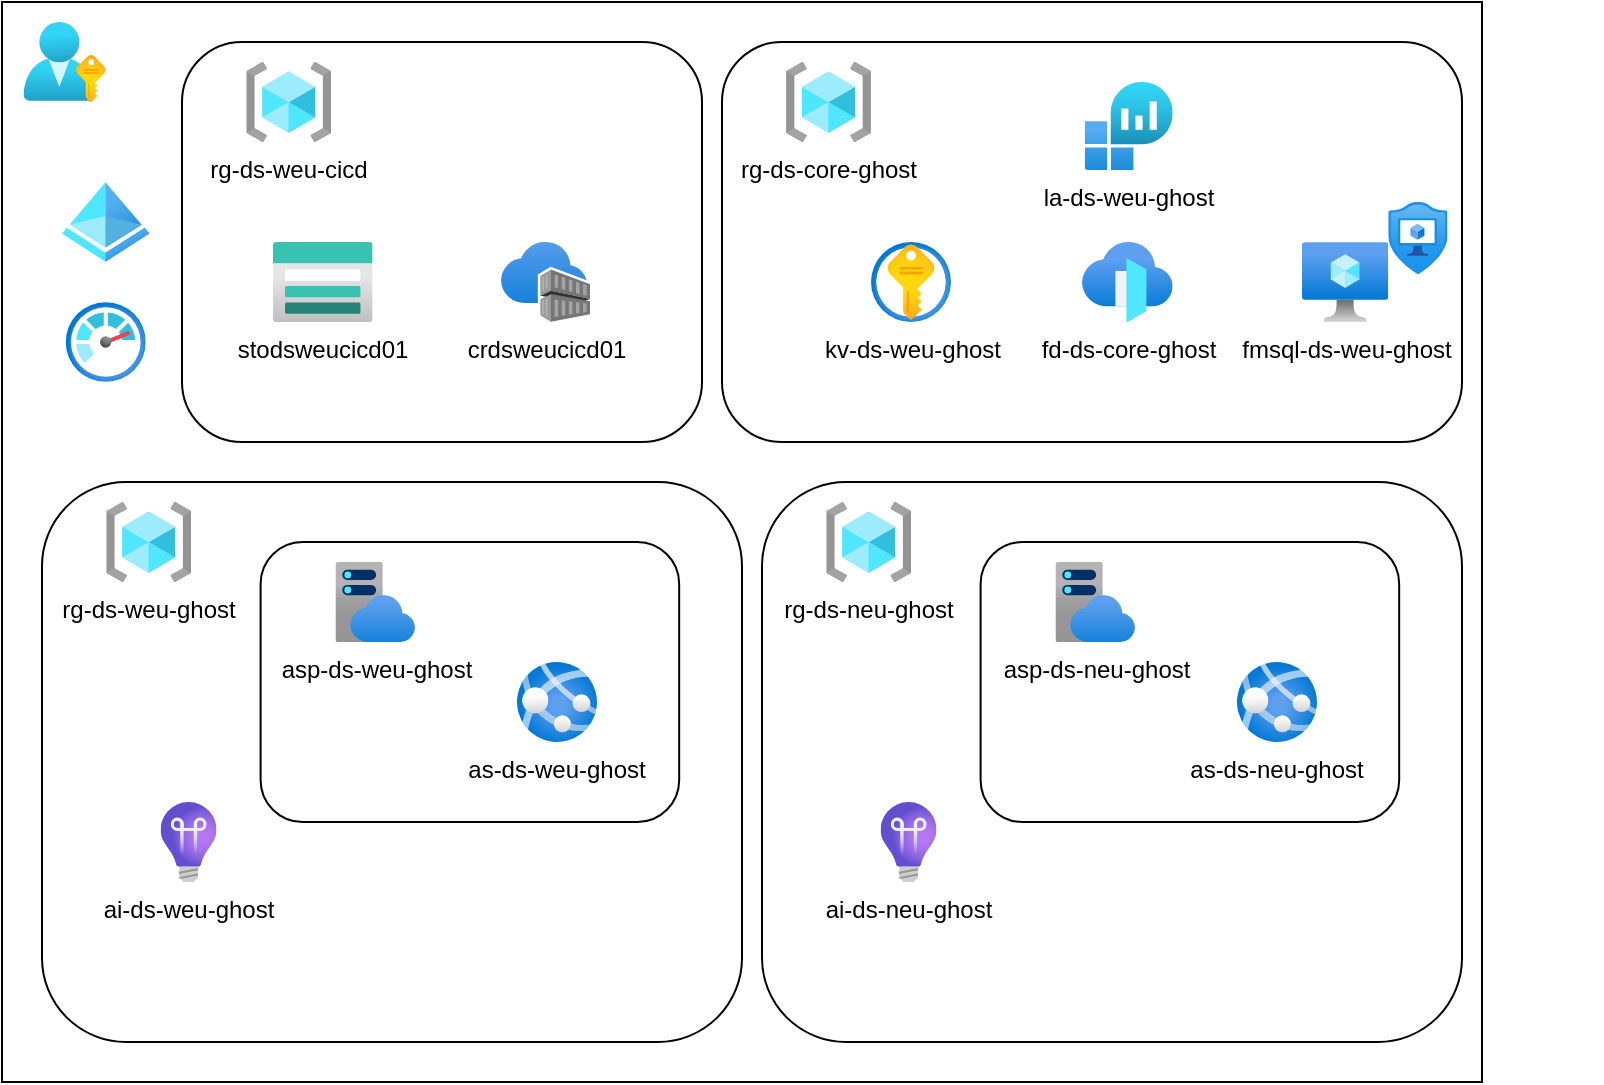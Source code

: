 <mxfile version="15.8.4" type="device"><diagram id="Xwc-8k9I9cX0RpszZhiw" name="Page-1"><mxGraphModel dx="792" dy="1479" grid="1" gridSize="10" guides="1" tooltips="1" connect="1" arrows="1" fold="1" page="1" pageScale="1" pageWidth="827" pageHeight="583" math="0" shadow="0"><root><mxCell id="0"/><mxCell id="1" parent="0"/><mxCell id="GZcdBSaOcEM8M7cb5t2S-25" value="" style="shape=image;html=1;verticalAlign=top;verticalLabelPosition=bottom;labelBackgroundColor=#ffffff;imageAspect=0;aspect=fixed;image=https://cdn4.iconfinder.com/data/icons/ionicons/512/icon-social-github-128.png" parent="1" vertex="1"><mxGeometry x="760" y="10" width="40" height="40" as="geometry"/></mxCell><mxCell id="GZcdBSaOcEM8M7cb5t2S-27" value="" style="rounded=0;whiteSpace=wrap;html=1;labelBackgroundColor=rgba(255, 255, 255, 1);verticalAlign=top;" parent="1" vertex="1"><mxGeometry width="740" height="540" as="geometry"/></mxCell><mxCell id="GZcdBSaOcEM8M7cb5t2S-20" value="" style="aspect=fixed;html=1;points=[];align=center;image;fontSize=12;image=img/lib/azure2/azure_stack/User_Subscriptions.svg;labelBackgroundColor=rgba(255, 255, 255, 1);" parent="1" vertex="1"><mxGeometry x="10.704" y="10" width="41.21" height="40" as="geometry"/></mxCell><mxCell id="GZcdBSaOcEM8M7cb5t2S-21" value="" style="aspect=fixed;html=1;points=[];align=center;image;fontSize=12;image=img/lib/azure2/identity/Azure_Active_Directory.svg;labelBackgroundColor=rgba(255, 255, 255, 1);" parent="1" vertex="1"><mxGeometry x="29.997" y="90" width="43.75" height="40" as="geometry"/></mxCell><mxCell id="t2bAtpmH4g_VrG2YjtOh-42" value="" style="rounded=1;whiteSpace=wrap;html=1;" parent="1" vertex="1"><mxGeometry x="20" y="240" width="350" height="280" as="geometry"/></mxCell><mxCell id="t2bAtpmH4g_VrG2YjtOh-43" value="rg-ds-weu-ghost" style="aspect=fixed;html=1;points=[];align=center;image;fontSize=12;image=img/lib/azure2/general/Resource_Groups.svg;labelBackgroundColor=rgba(255, 255, 255, 1);" parent="1" vertex="1"><mxGeometry x="52.111" y="250" width="42.5" height="40" as="geometry"/></mxCell><mxCell id="t2bAtpmH4g_VrG2YjtOh-44" value="" style="rounded=1;whiteSpace=wrap;html=1;labelBackgroundColor=rgba(255, 255, 255, 1);verticalAlign=top;" parent="1" vertex="1"><mxGeometry x="129.3" y="270" width="209.29" height="140" as="geometry"/></mxCell><mxCell id="t2bAtpmH4g_VrG2YjtOh-45" value="asp-ds-weu-ghost" style="aspect=fixed;html=1;points=[];align=center;image;fontSize=12;image=img/lib/azure2/app_services/App_Service_Plans.svg;labelBackgroundColor=rgba(255, 255, 255, 1);" parent="1" vertex="1"><mxGeometry x="166.63" y="280" width="40" height="40" as="geometry"/></mxCell><mxCell id="t2bAtpmH4g_VrG2YjtOh-46" value="ai-ds-weu-ghost" style="aspect=fixed;html=1;points=[];align=center;image;fontSize=12;image=img/lib/azure2/devops/Application_Insights.svg;" parent="1" vertex="1"><mxGeometry x="79.304" y="400" width="27.94" height="40" as="geometry"/></mxCell><mxCell id="t2bAtpmH4g_VrG2YjtOh-47" value="as-ds-weu-ghost" style="aspect=fixed;html=1;points=[];align=center;image;fontSize=12;image=img/lib/azure2/containers/App_Services.svg;" parent="1" vertex="1"><mxGeometry x="257.491" y="330" width="40" height="40" as="geometry"/></mxCell><mxCell id="t2bAtpmH4g_VrG2YjtOh-48" value="" style="aspect=fixed;html=1;points=[];align=center;image;fontSize=12;image=img/lib/azure2/management_governance/Monitor.svg;" parent="1" vertex="1"><mxGeometry x="31.87" y="150" width="40" height="40" as="geometry"/></mxCell><mxCell id="M9knesMW-moFMF7dzm87-1" value="" style="rounded=1;whiteSpace=wrap;html=1;" parent="1" vertex="1"><mxGeometry x="360" y="20" width="370" height="200" as="geometry"/></mxCell><mxCell id="M9knesMW-moFMF7dzm87-2" value="rg-ds-core-ghost" style="aspect=fixed;html=1;points=[];align=center;image;fontSize=12;image=img/lib/azure2/general/Resource_Groups.svg;labelBackgroundColor=rgba(255, 255, 255, 1);" parent="1" vertex="1"><mxGeometry x="392.005" y="30" width="42.5" height="40" as="geometry"/></mxCell><mxCell id="GZcdBSaOcEM8M7cb5t2S-1" value="" style="rounded=1;whiteSpace=wrap;html=1;" parent="1" vertex="1"><mxGeometry x="90" y="20" width="260" height="200" as="geometry"/></mxCell><mxCell id="GZcdBSaOcEM8M7cb5t2S-22" value="rg-ds-weu-cicd" style="aspect=fixed;html=1;points=[];align=center;image;fontSize=12;image=img/lib/azure2/general/Resource_Groups.svg;labelBackgroundColor=rgba(255, 255, 255, 1);" parent="1" vertex="1"><mxGeometry x="122.115" y="30" width="42.5" height="40" as="geometry"/></mxCell><mxCell id="GZcdBSaOcEM8M7cb5t2S-33" value="" style="group" parent="1" vertex="1" connectable="0"><mxGeometry x="129.999" y="120" width="64.225" height="70" as="geometry"/></mxCell><mxCell id="GZcdBSaOcEM8M7cb5t2S-3" value="stodsweucicd01" style="aspect=fixed;html=1;points=[];align=center;image;fontSize=12;image=img/lib/azure2/storage/Storage_Accounts.svg;" parent="GZcdBSaOcEM8M7cb5t2S-33" vertex="1"><mxGeometry x="5.352" width="50" height="40" as="geometry"/></mxCell><mxCell id="GZcdBSaOcEM8M7cb5t2S-35" value="" style="group" parent="1" vertex="1" connectable="0"><mxGeometry x="241.265" y="120" width="64.225" height="70" as="geometry"/></mxCell><mxCell id="GZcdBSaOcEM8M7cb5t2S-6" value="crdsweucicd01" style="aspect=fixed;html=1;points=[];align=center;image;fontSize=12;image=img/lib/azure2/containers/Container_Registries.svg;" parent="GZcdBSaOcEM8M7cb5t2S-35" vertex="1"><mxGeometry x="8.242" width="44.59" height="40" as="geometry"/></mxCell><mxCell id="GZcdBSaOcEM8M7cb5t2S-17" value="kv-ds-weu-ghost" style="aspect=fixed;html=1;points=[];align=center;image;fontSize=12;image=img/lib/azure2/security/Key_Vaults.svg;labelBackgroundColor=rgba(255, 255, 255, 1);" parent="1" vertex="1"><mxGeometry x="434.5" y="120" width="40" height="40" as="geometry"/></mxCell><mxCell id="M9knesMW-moFMF7dzm87-3" value="fmsql-ds-weu-ghost" style="aspect=fixed;html=1;points=[];align=center;image;fontSize=12;image=img/lib/azure2/compute/Virtual_Machine.svg;" parent="1" vertex="1"><mxGeometry x="650" y="120" width="43.13" height="40" as="geometry"/></mxCell><mxCell id="M9knesMW-moFMF7dzm87-4" value="fd-ds-core-ghost" style="aspect=fixed;html=1;points=[];align=center;image;fontSize=12;image=img/lib/azure2/networking/Front_Doors.svg;" parent="1" vertex="1"><mxGeometry x="540" y="120" width="45.34" height="40" as="geometry"/></mxCell><mxCell id="M9knesMW-moFMF7dzm87-6" value="" style="rounded=1;whiteSpace=wrap;html=1;" parent="1" vertex="1"><mxGeometry x="380" y="240" width="350" height="280" as="geometry"/></mxCell><mxCell id="M9knesMW-moFMF7dzm87-7" value="rg-ds-neu-ghost" style="aspect=fixed;html=1;points=[];align=center;image;fontSize=12;image=img/lib/azure2/general/Resource_Groups.svg;labelBackgroundColor=rgba(255, 255, 255, 1);" parent="1" vertex="1"><mxGeometry x="412.111" y="250" width="42.5" height="40" as="geometry"/></mxCell><mxCell id="M9knesMW-moFMF7dzm87-8" value="" style="rounded=1;whiteSpace=wrap;html=1;labelBackgroundColor=rgba(255, 255, 255, 1);verticalAlign=top;" parent="1" vertex="1"><mxGeometry x="489.3" y="270" width="209.29" height="140" as="geometry"/></mxCell><mxCell id="M9knesMW-moFMF7dzm87-9" value="asp-ds-neu-ghost" style="aspect=fixed;html=1;points=[];align=center;image;fontSize=12;image=img/lib/azure2/app_services/App_Service_Plans.svg;labelBackgroundColor=rgba(255, 255, 255, 1);" parent="1" vertex="1"><mxGeometry x="526.63" y="280" width="40" height="40" as="geometry"/></mxCell><mxCell id="M9knesMW-moFMF7dzm87-10" value="ai-ds-neu-ghost" style="aspect=fixed;html=1;points=[];align=center;image;fontSize=12;image=img/lib/azure2/devops/Application_Insights.svg;" parent="1" vertex="1"><mxGeometry x="439.304" y="400" width="27.94" height="40" as="geometry"/></mxCell><mxCell id="M9knesMW-moFMF7dzm87-11" value="as-ds-neu-ghost" style="aspect=fixed;html=1;points=[];align=center;image;fontSize=12;image=img/lib/azure2/containers/App_Services.svg;" parent="1" vertex="1"><mxGeometry x="617.491" y="330" width="40" height="40" as="geometry"/></mxCell><mxCell id="ndr62imtds2-MGjxMM12-1" value="" style="aspect=fixed;html=1;points=[];align=center;image;fontSize=12;image=img/lib/azure2/security/Application_Security_Groups.svg;" parent="1" vertex="1"><mxGeometry x="693.13" y="100" width="29.65" height="36" as="geometry"/></mxCell><mxCell id="t2bAtpmH4g_VrG2YjtOh-39" value="la-ds-weu-ghost" style="aspect=fixed;html=1;points=[];align=center;image;fontSize=12;image=img/lib/azure2/analytics/Log_Analytics_Workspaces.svg;" parent="1" vertex="1"><mxGeometry x="541.34" y="40" width="44" height="44" as="geometry"/></mxCell></root></mxGraphModel></diagram></mxfile>